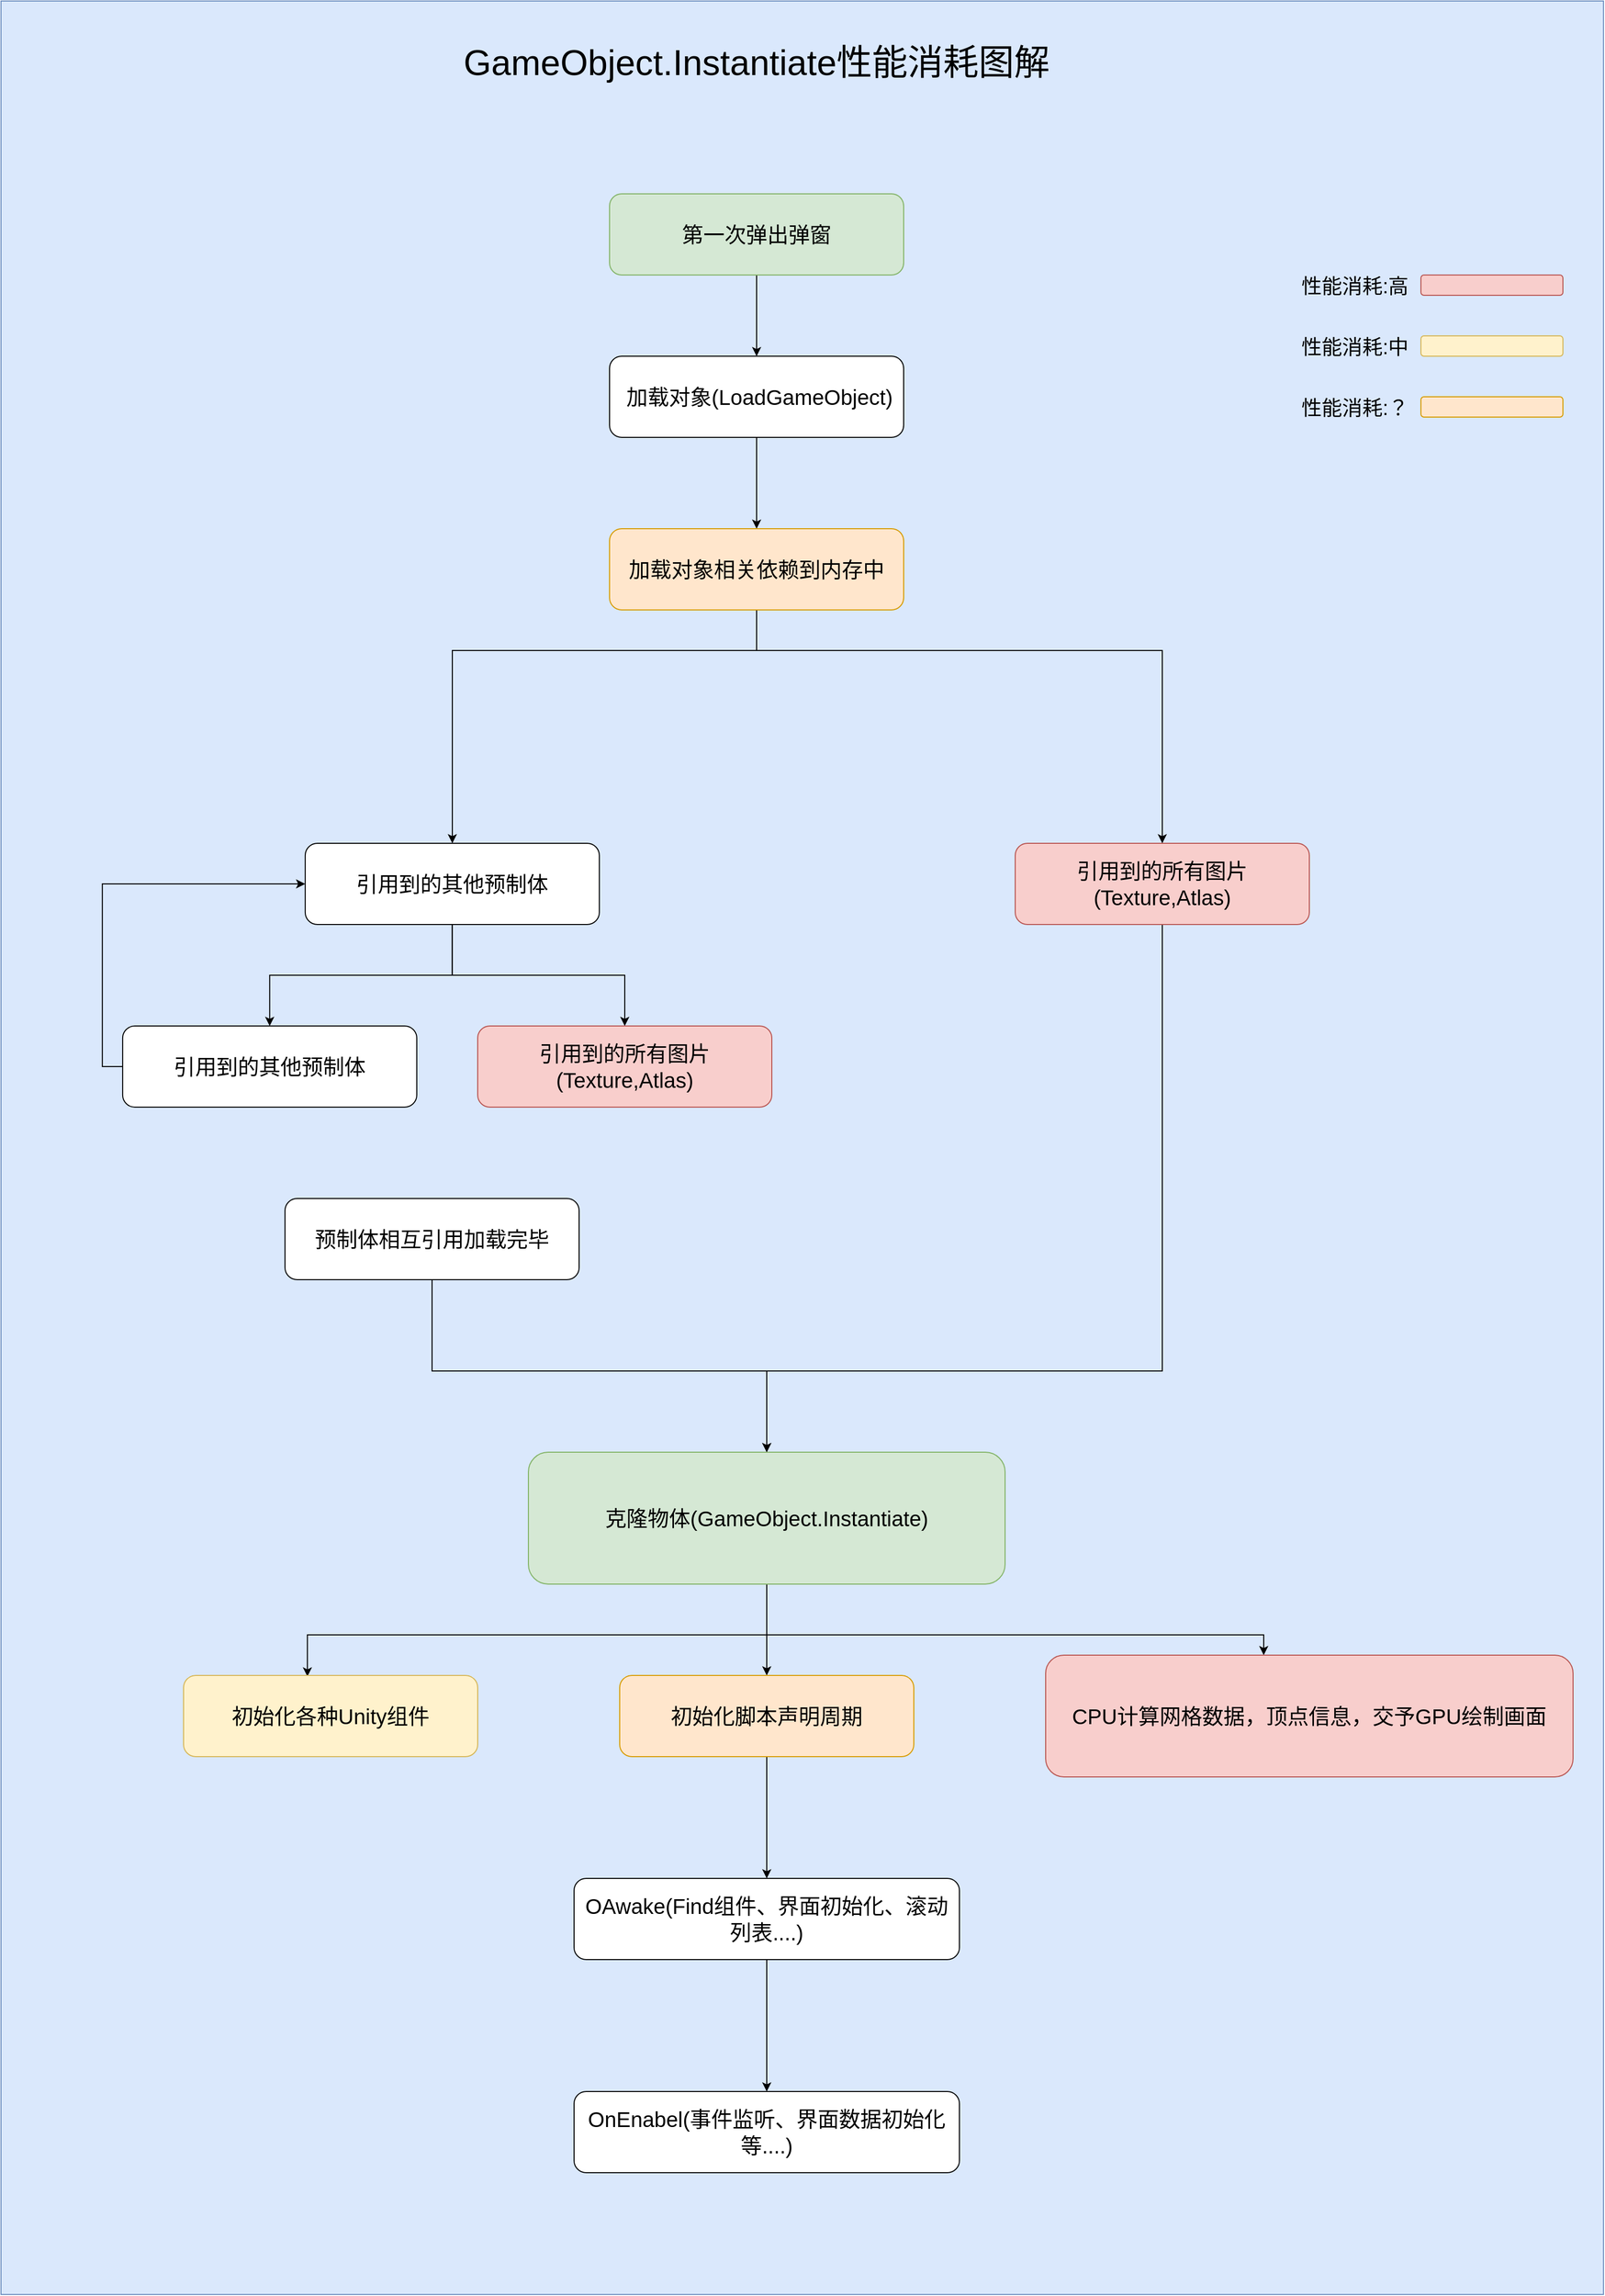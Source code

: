 <mxfile version="15.4.0" type="device"><diagram id="8CY6xekVi9jn_sXQVLRA" name="第 1 页"><mxGraphModel dx="2999" dy="1692" grid="1" gridSize="10" guides="1" tooltips="1" connect="1" arrows="1" fold="1" page="1" pageScale="1" pageWidth="827" pageHeight="1169" math="0" shadow="0"><root><mxCell id="0"/><mxCell id="1" parent="0"/><mxCell id="qPrzywC390y0A6yP3fhZ-37" value="" style="rounded=0;whiteSpace=wrap;html=1;fillColor=#dae8fc;strokeColor=#6c8ebf;" vertex="1" parent="1"><mxGeometry x="-430" y="20" width="1580" height="2260" as="geometry"/></mxCell><mxCell id="qPrzywC390y0A6yP3fhZ-4" style="edgeStyle=orthogonalEdgeStyle;rounded=0;orthogonalLoop=1;jettySize=auto;html=1;entryX=0.5;entryY=0;entryDx=0;entryDy=0;" edge="1" parent="1" source="qPrzywC390y0A6yP3fhZ-1" target="qPrzywC390y0A6yP3fhZ-3"><mxGeometry relative="1" as="geometry"/></mxCell><mxCell id="qPrzywC390y0A6yP3fhZ-1" value="&lt;font style=&quot;font-size: 21px&quot;&gt;第一次弹出弹窗&lt;/font&gt;" style="rounded=1;whiteSpace=wrap;html=1;fillColor=#d5e8d4;strokeColor=#82b366;" vertex="1" parent="1"><mxGeometry x="170" y="210" width="290" height="80" as="geometry"/></mxCell><mxCell id="qPrzywC390y0A6yP3fhZ-8" style="edgeStyle=orthogonalEdgeStyle;rounded=0;orthogonalLoop=1;jettySize=auto;html=1;entryX=0.5;entryY=0;entryDx=0;entryDy=0;" edge="1" parent="1" source="qPrzywC390y0A6yP3fhZ-3" target="qPrzywC390y0A6yP3fhZ-7"><mxGeometry relative="1" as="geometry"/></mxCell><mxCell id="qPrzywC390y0A6yP3fhZ-3" value="&lt;font style=&quot;font-size: 21px&quot;&gt;&amp;nbsp;加载对象(LoadGameObject)&lt;/font&gt;" style="rounded=1;whiteSpace=wrap;html=1;" vertex="1" parent="1"><mxGeometry x="170" y="370" width="290" height="80" as="geometry"/></mxCell><mxCell id="qPrzywC390y0A6yP3fhZ-12" style="edgeStyle=orthogonalEdgeStyle;rounded=0;orthogonalLoop=1;jettySize=auto;html=1;" edge="1" parent="1" source="qPrzywC390y0A6yP3fhZ-5" target="qPrzywC390y0A6yP3fhZ-11"><mxGeometry relative="1" as="geometry"/></mxCell><mxCell id="qPrzywC390y0A6yP3fhZ-14" style="edgeStyle=orthogonalEdgeStyle;rounded=0;orthogonalLoop=1;jettySize=auto;html=1;" edge="1" parent="1" source="qPrzywC390y0A6yP3fhZ-5" target="qPrzywC390y0A6yP3fhZ-13"><mxGeometry relative="1" as="geometry"/></mxCell><mxCell id="qPrzywC390y0A6yP3fhZ-5" value="&lt;font style=&quot;font-size: 21px&quot;&gt;引用到的其他预制体&lt;/font&gt;" style="rounded=1;whiteSpace=wrap;html=1;" vertex="1" parent="1"><mxGeometry x="-130.06" y="850" width="290" height="80" as="geometry"/></mxCell><mxCell id="qPrzywC390y0A6yP3fhZ-20" style="edgeStyle=orthogonalEdgeStyle;rounded=0;orthogonalLoop=1;jettySize=auto;html=1;" edge="1" parent="1" source="qPrzywC390y0A6yP3fhZ-6" target="qPrzywC390y0A6yP3fhZ-18"><mxGeometry relative="1" as="geometry"><Array as="points"><mxPoint x="715" y="1370"/><mxPoint x="325" y="1370"/></Array></mxGeometry></mxCell><mxCell id="qPrzywC390y0A6yP3fhZ-6" value="&lt;span style=&quot;font-size: 21px&quot;&gt;引用到的所有图片(Texture,Atlas)&lt;/span&gt;" style="rounded=1;whiteSpace=wrap;html=1;fillColor=#f8cecc;strokeColor=#b85450;" vertex="1" parent="1"><mxGeometry x="570" y="850" width="290" height="80" as="geometry"/></mxCell><mxCell id="qPrzywC390y0A6yP3fhZ-9" style="edgeStyle=orthogonalEdgeStyle;rounded=0;orthogonalLoop=1;jettySize=auto;html=1;" edge="1" parent="1" source="qPrzywC390y0A6yP3fhZ-7" target="qPrzywC390y0A6yP3fhZ-5"><mxGeometry relative="1" as="geometry"><Array as="points"><mxPoint x="315" y="660"/><mxPoint x="15" y="660"/></Array></mxGeometry></mxCell><mxCell id="qPrzywC390y0A6yP3fhZ-10" style="edgeStyle=orthogonalEdgeStyle;rounded=0;orthogonalLoop=1;jettySize=auto;html=1;" edge="1" parent="1" source="qPrzywC390y0A6yP3fhZ-7" target="qPrzywC390y0A6yP3fhZ-6"><mxGeometry relative="1" as="geometry"><Array as="points"><mxPoint x="315" y="660"/><mxPoint x="715" y="660"/></Array></mxGeometry></mxCell><mxCell id="qPrzywC390y0A6yP3fhZ-7" value="&lt;span style=&quot;font-size: 21px&quot;&gt;加载对象相关依赖到内存中&lt;/span&gt;" style="rounded=1;whiteSpace=wrap;html=1;fillColor=#ffe6cc;strokeColor=#d79b00;" vertex="1" parent="1"><mxGeometry x="170" y="540" width="290" height="80" as="geometry"/></mxCell><mxCell id="qPrzywC390y0A6yP3fhZ-15" style="edgeStyle=orthogonalEdgeStyle;rounded=0;orthogonalLoop=1;jettySize=auto;html=1;entryX=0;entryY=0.5;entryDx=0;entryDy=0;exitX=0;exitY=0.5;exitDx=0;exitDy=0;" edge="1" parent="1" source="qPrzywC390y0A6yP3fhZ-11" target="qPrzywC390y0A6yP3fhZ-5"><mxGeometry relative="1" as="geometry"/></mxCell><mxCell id="qPrzywC390y0A6yP3fhZ-11" value="&lt;span style=&quot;font-size: 21px&quot;&gt;引用到的其他预制体&lt;/span&gt;" style="rounded=1;whiteSpace=wrap;html=1;" vertex="1" parent="1"><mxGeometry x="-310.06" y="1030" width="290" height="80" as="geometry"/></mxCell><mxCell id="qPrzywC390y0A6yP3fhZ-13" value="&lt;span style=&quot;font-size: 21px&quot;&gt;引用到的所有图片(Texture,Atlas)&lt;/span&gt;" style="rounded=1;whiteSpace=wrap;html=1;fillColor=#f8cecc;strokeColor=#b85450;" vertex="1" parent="1"><mxGeometry x="40" y="1030" width="290" height="80" as="geometry"/></mxCell><mxCell id="qPrzywC390y0A6yP3fhZ-28" style="edgeStyle=orthogonalEdgeStyle;rounded=0;orthogonalLoop=1;jettySize=auto;html=1;" edge="1" parent="1" source="qPrzywC390y0A6yP3fhZ-18" target="qPrzywC390y0A6yP3fhZ-27"><mxGeometry relative="1" as="geometry"/></mxCell><mxCell id="qPrzywC390y0A6yP3fhZ-31" style="edgeStyle=orthogonalEdgeStyle;rounded=0;orthogonalLoop=1;jettySize=auto;html=1;entryX=0.421;entryY=0.013;entryDx=0;entryDy=0;entryPerimeter=0;" edge="1" parent="1" source="qPrzywC390y0A6yP3fhZ-18" target="qPrzywC390y0A6yP3fhZ-29"><mxGeometry relative="1" as="geometry"><Array as="points"><mxPoint x="325" y="1630"/><mxPoint x="-128" y="1630"/></Array></mxGeometry></mxCell><mxCell id="qPrzywC390y0A6yP3fhZ-32" style="edgeStyle=orthogonalEdgeStyle;rounded=0;orthogonalLoop=1;jettySize=auto;html=1;" edge="1" parent="1" source="qPrzywC390y0A6yP3fhZ-18" target="qPrzywC390y0A6yP3fhZ-30"><mxGeometry relative="1" as="geometry"><Array as="points"><mxPoint x="325" y="1630"/><mxPoint x="815" y="1630"/></Array></mxGeometry></mxCell><mxCell id="qPrzywC390y0A6yP3fhZ-18" value="&lt;span style=&quot;font-size: 21px&quot;&gt;克隆物体(GameObject.Instantiate)&lt;/span&gt;" style="rounded=1;whiteSpace=wrap;html=1;fillColor=#d5e8d4;strokeColor=#82b366;" vertex="1" parent="1"><mxGeometry x="90" y="1450" width="470" height="130" as="geometry"/></mxCell><mxCell id="qPrzywC390y0A6yP3fhZ-25" style="edgeStyle=orthogonalEdgeStyle;rounded=0;orthogonalLoop=1;jettySize=auto;html=1;entryX=0.5;entryY=0;entryDx=0;entryDy=0;" edge="1" parent="1" source="qPrzywC390y0A6yP3fhZ-21" target="qPrzywC390y0A6yP3fhZ-18"><mxGeometry relative="1" as="geometry"><Array as="points"><mxPoint x="-5" y="1370"/><mxPoint x="325" y="1370"/></Array></mxGeometry></mxCell><mxCell id="qPrzywC390y0A6yP3fhZ-21" value="&lt;span style=&quot;font-size: 21px&quot;&gt;预制体相互引用加载完毕&lt;/span&gt;" style="rounded=1;whiteSpace=wrap;html=1;" vertex="1" parent="1"><mxGeometry x="-150" y="1200" width="290" height="80" as="geometry"/></mxCell><mxCell id="qPrzywC390y0A6yP3fhZ-34" style="edgeStyle=orthogonalEdgeStyle;rounded=0;orthogonalLoop=1;jettySize=auto;html=1;" edge="1" parent="1" source="qPrzywC390y0A6yP3fhZ-27" target="qPrzywC390y0A6yP3fhZ-33"><mxGeometry relative="1" as="geometry"/></mxCell><mxCell id="qPrzywC390y0A6yP3fhZ-27" value="&lt;span style=&quot;font-size: 21px&quot;&gt;初始化脚本声明周期&lt;/span&gt;" style="rounded=1;whiteSpace=wrap;html=1;fillColor=#ffe6cc;strokeColor=#d79b00;" vertex="1" parent="1"><mxGeometry x="180" y="1670" width="290" height="80" as="geometry"/></mxCell><mxCell id="qPrzywC390y0A6yP3fhZ-29" value="&lt;span style=&quot;font-size: 21px&quot;&gt;初始化各种Unity组件&lt;/span&gt;" style="rounded=1;whiteSpace=wrap;html=1;fillColor=#fff2cc;strokeColor=#d6b656;" vertex="1" parent="1"><mxGeometry x="-250" y="1670" width="290" height="80" as="geometry"/></mxCell><mxCell id="qPrzywC390y0A6yP3fhZ-30" value="&lt;span style=&quot;font-size: 21px&quot;&gt;CPU计算网格数据，顶点信息，交予GPU绘制画面&lt;/span&gt;" style="rounded=1;whiteSpace=wrap;html=1;fillColor=#f8cecc;strokeColor=#b85450;" vertex="1" parent="1"><mxGeometry x="600" y="1650" width="520" height="120" as="geometry"/></mxCell><mxCell id="qPrzywC390y0A6yP3fhZ-36" style="edgeStyle=orthogonalEdgeStyle;rounded=0;orthogonalLoop=1;jettySize=auto;html=1;entryX=0.5;entryY=0;entryDx=0;entryDy=0;" edge="1" parent="1" source="qPrzywC390y0A6yP3fhZ-33" target="qPrzywC390y0A6yP3fhZ-35"><mxGeometry relative="1" as="geometry"/></mxCell><mxCell id="qPrzywC390y0A6yP3fhZ-33" value="&lt;span style=&quot;font-size: 21px&quot;&gt;OAwake(Find组件、界面初始化、滚动列表....)&lt;/span&gt;" style="rounded=1;whiteSpace=wrap;html=1;" vertex="1" parent="1"><mxGeometry x="135" y="1870" width="380" height="80" as="geometry"/></mxCell><mxCell id="qPrzywC390y0A6yP3fhZ-35" value="&lt;span style=&quot;font-size: 21px&quot;&gt;OnEnabel(事件监听、界面数据初始化等....)&lt;/span&gt;" style="rounded=1;whiteSpace=wrap;html=1;" vertex="1" parent="1"><mxGeometry x="135" y="2080" width="380" height="80" as="geometry"/></mxCell><mxCell id="qPrzywC390y0A6yP3fhZ-38" value="" style="rounded=1;whiteSpace=wrap;html=1;fillColor=#f8cecc;strokeColor=#b85450;" vertex="1" parent="1"><mxGeometry x="970" y="290" width="140" height="20" as="geometry"/></mxCell><mxCell id="qPrzywC390y0A6yP3fhZ-39" value="&lt;font style=&quot;font-size: 20px&quot;&gt;性能消耗:高&lt;/font&gt;" style="text;html=1;strokeColor=none;fillColor=none;align=center;verticalAlign=middle;whiteSpace=wrap;rounded=0;" vertex="1" parent="1"><mxGeometry x="790" y="270" width="230" height="60" as="geometry"/></mxCell><mxCell id="qPrzywC390y0A6yP3fhZ-40" value="&lt;font style=&quot;font-size: 20px&quot;&gt;性能消耗:中&lt;/font&gt;" style="text;html=1;strokeColor=none;fillColor=none;align=center;verticalAlign=middle;whiteSpace=wrap;rounded=0;" vertex="1" parent="1"><mxGeometry x="790" y="330" width="230" height="60" as="geometry"/></mxCell><mxCell id="qPrzywC390y0A6yP3fhZ-41" value="" style="rounded=1;whiteSpace=wrap;html=1;fillColor=#fff2cc;strokeColor=#d6b656;" vertex="1" parent="1"><mxGeometry x="970" y="350" width="140" height="20" as="geometry"/></mxCell><mxCell id="qPrzywC390y0A6yP3fhZ-42" value="&lt;font style=&quot;font-size: 20px&quot;&gt;性能消耗:？&lt;/font&gt;" style="text;html=1;strokeColor=none;fillColor=none;align=center;verticalAlign=middle;whiteSpace=wrap;rounded=0;" vertex="1" parent="1"><mxGeometry x="790" y="390" width="230" height="60" as="geometry"/></mxCell><mxCell id="qPrzywC390y0A6yP3fhZ-43" value="" style="rounded=1;whiteSpace=wrap;html=1;fillColor=#ffe6cc;strokeColor=#d79b00;" vertex="1" parent="1"><mxGeometry x="970" y="410" width="140" height="20" as="geometry"/></mxCell><mxCell id="qPrzywC390y0A6yP3fhZ-44" value="&lt;font style=&quot;font-size: 35px&quot;&gt;GameObject.Instantiate性能消耗图解&lt;/font&gt;" style="text;html=1;strokeColor=none;fillColor=none;align=center;verticalAlign=middle;whiteSpace=wrap;rounded=0;" vertex="1" parent="1"><mxGeometry x="-25" y="40" width="680" height="80" as="geometry"/></mxCell></root></mxGraphModel></diagram></mxfile>